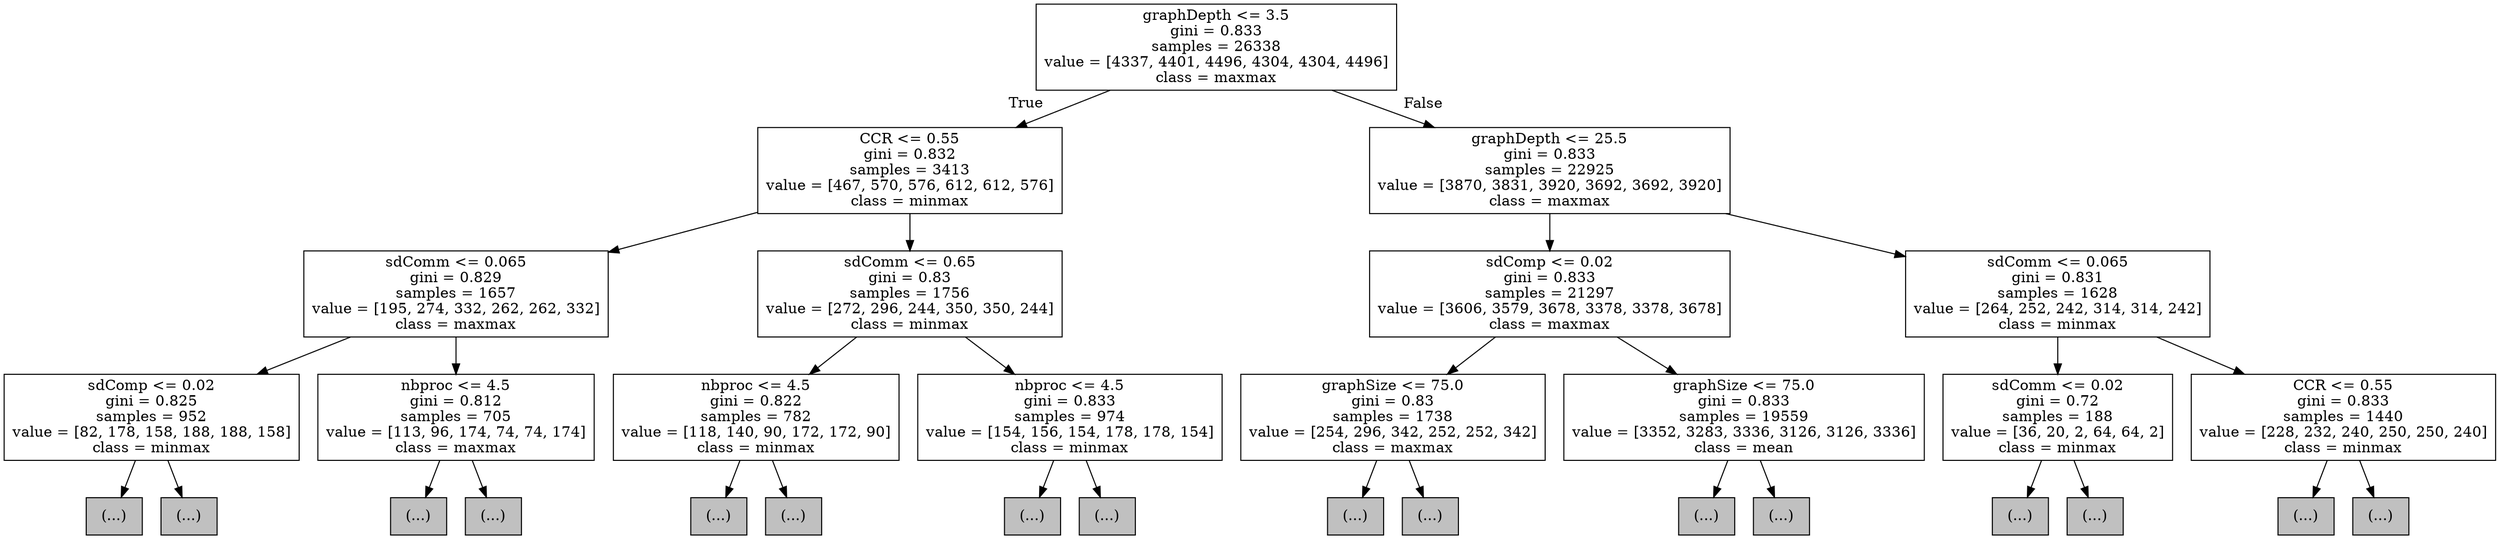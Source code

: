 digraph Tree {
node [shape=box, style="filled", color="black"] ;
0 [label="graphDepth <= 3.5\ngini = 0.833\nsamples = 26338\nvalue = [4337, 4401, 4496, 4304, 4304, 4496]\nclass = maxmax", fillcolor="#ffffff"] ;
1 [label="CCR <= 0.55\ngini = 0.832\nsamples = 3413\nvalue = [467, 570, 576, 612, 612, 576]\nclass = minmax", fillcolor="#ffffff"] ;
0 -> 1 [labeldistance=2.5, labelangle=45, headlabel="True"] ;
2 [label="sdComm <= 0.065\ngini = 0.829\nsamples = 1657\nvalue = [195, 274, 332, 262, 262, 332]\nclass = maxmax", fillcolor="#ffffff"] ;
1 -> 2 ;
3 [label="sdComp <= 0.02\ngini = 0.825\nsamples = 952\nvalue = [82, 178, 158, 188, 188, 158]\nclass = minmax", fillcolor="#ffffff"] ;
2 -> 3 ;
4 [label="(...)", fillcolor="#C0C0C0"] ;
3 -> 4 ;
11 [label="(...)", fillcolor="#C0C0C0"] ;
3 -> 11 ;
22 [label="nbproc <= 4.5\ngini = 0.812\nsamples = 705\nvalue = [113, 96, 174, 74, 74, 174]\nclass = maxmax", fillcolor="#ffffff"] ;
2 -> 22 ;
23 [label="(...)", fillcolor="#C0C0C0"] ;
22 -> 23 ;
28 [label="(...)", fillcolor="#C0C0C0"] ;
22 -> 28 ;
33 [label="sdComm <= 0.65\ngini = 0.83\nsamples = 1756\nvalue = [272, 296, 244, 350, 350, 244]\nclass = minmax", fillcolor="#ffffff"] ;
1 -> 33 ;
34 [label="nbproc <= 4.5\ngini = 0.822\nsamples = 782\nvalue = [118, 140, 90, 172, 172, 90]\nclass = minmax", fillcolor="#ffffff"] ;
33 -> 34 ;
35 [label="(...)", fillcolor="#C0C0C0"] ;
34 -> 35 ;
46 [label="(...)", fillcolor="#C0C0C0"] ;
34 -> 46 ;
57 [label="nbproc <= 4.5\ngini = 0.833\nsamples = 974\nvalue = [154, 156, 154, 178, 178, 154]\nclass = minmax", fillcolor="#ffffff"] ;
33 -> 57 ;
58 [label="(...)", fillcolor="#C0C0C0"] ;
57 -> 58 ;
73 [label="(...)", fillcolor="#C0C0C0"] ;
57 -> 73 ;
88 [label="graphDepth <= 25.5\ngini = 0.833\nsamples = 22925\nvalue = [3870, 3831, 3920, 3692, 3692, 3920]\nclass = maxmax", fillcolor="#ffffff"] ;
0 -> 88 [labeldistance=2.5, labelangle=-45, headlabel="False"] ;
89 [label="sdComp <= 0.02\ngini = 0.833\nsamples = 21297\nvalue = [3606, 3579, 3678, 3378, 3378, 3678]\nclass = maxmax", fillcolor="#ffffff"] ;
88 -> 89 ;
90 [label="graphSize <= 75.0\ngini = 0.83\nsamples = 1738\nvalue = [254, 296, 342, 252, 252, 342]\nclass = maxmax", fillcolor="#ffffff"] ;
89 -> 90 ;
91 [label="(...)", fillcolor="#C0C0C0"] ;
90 -> 91 ;
150 [label="(...)", fillcolor="#C0C0C0"] ;
90 -> 150 ;
161 [label="graphSize <= 75.0\ngini = 0.833\nsamples = 19559\nvalue = [3352, 3283, 3336, 3126, 3126, 3336]\nclass = mean", fillcolor="#ffffff"] ;
89 -> 161 ;
162 [label="(...)", fillcolor="#C0C0C0"] ;
161 -> 162 ;
603 [label="(...)", fillcolor="#C0C0C0"] ;
161 -> 603 ;
678 [label="sdComm <= 0.065\ngini = 0.831\nsamples = 1628\nvalue = [264, 252, 242, 314, 314, 242]\nclass = minmax", fillcolor="#ffffff"] ;
88 -> 678 ;
679 [label="sdComm <= 0.02\ngini = 0.72\nsamples = 188\nvalue = [36, 20, 2, 64, 64, 2]\nclass = minmax", fillcolor="#ffffff"] ;
678 -> 679 ;
680 [label="(...)", fillcolor="#C0C0C0"] ;
679 -> 680 ;
691 [label="(...)", fillcolor="#C0C0C0"] ;
679 -> 691 ;
700 [label="CCR <= 0.55\ngini = 0.833\nsamples = 1440\nvalue = [228, 232, 240, 250, 250, 240]\nclass = minmax", fillcolor="#ffffff"] ;
678 -> 700 ;
701 [label="(...)", fillcolor="#C0C0C0"] ;
700 -> 701 ;
710 [label="(...)", fillcolor="#C0C0C0"] ;
700 -> 710 ;
}